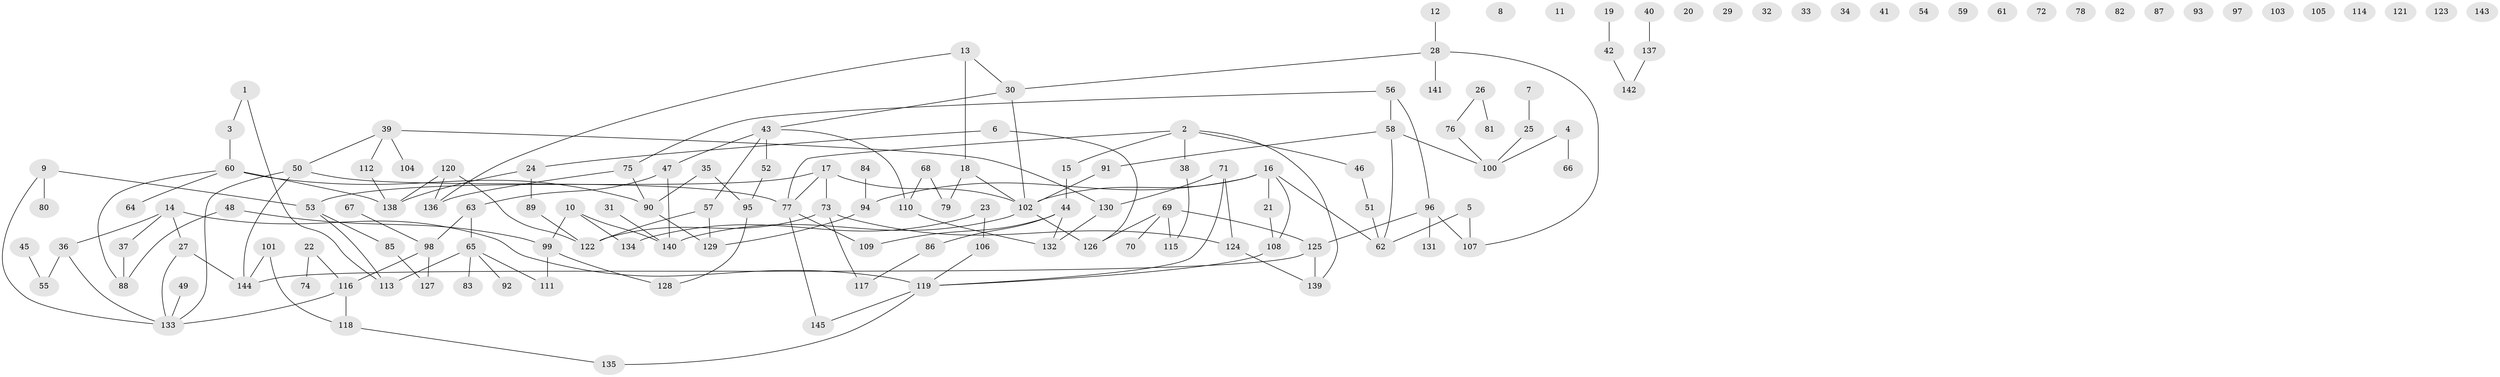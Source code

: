 // Generated by graph-tools (version 1.1) at 2025/39/03/09/25 04:39:17]
// undirected, 145 vertices, 165 edges
graph export_dot {
graph [start="1"]
  node [color=gray90,style=filled];
  1;
  2;
  3;
  4;
  5;
  6;
  7;
  8;
  9;
  10;
  11;
  12;
  13;
  14;
  15;
  16;
  17;
  18;
  19;
  20;
  21;
  22;
  23;
  24;
  25;
  26;
  27;
  28;
  29;
  30;
  31;
  32;
  33;
  34;
  35;
  36;
  37;
  38;
  39;
  40;
  41;
  42;
  43;
  44;
  45;
  46;
  47;
  48;
  49;
  50;
  51;
  52;
  53;
  54;
  55;
  56;
  57;
  58;
  59;
  60;
  61;
  62;
  63;
  64;
  65;
  66;
  67;
  68;
  69;
  70;
  71;
  72;
  73;
  74;
  75;
  76;
  77;
  78;
  79;
  80;
  81;
  82;
  83;
  84;
  85;
  86;
  87;
  88;
  89;
  90;
  91;
  92;
  93;
  94;
  95;
  96;
  97;
  98;
  99;
  100;
  101;
  102;
  103;
  104;
  105;
  106;
  107;
  108;
  109;
  110;
  111;
  112;
  113;
  114;
  115;
  116;
  117;
  118;
  119;
  120;
  121;
  122;
  123;
  124;
  125;
  126;
  127;
  128;
  129;
  130;
  131;
  132;
  133;
  134;
  135;
  136;
  137;
  138;
  139;
  140;
  141;
  142;
  143;
  144;
  145;
  1 -- 3;
  1 -- 113;
  2 -- 15;
  2 -- 38;
  2 -- 46;
  2 -- 77;
  2 -- 139;
  3 -- 60;
  4 -- 66;
  4 -- 100;
  5 -- 62;
  5 -- 107;
  6 -- 24;
  6 -- 126;
  7 -- 25;
  9 -- 53;
  9 -- 80;
  9 -- 133;
  10 -- 99;
  10 -- 134;
  10 -- 140;
  12 -- 28;
  13 -- 18;
  13 -- 30;
  13 -- 136;
  14 -- 27;
  14 -- 36;
  14 -- 37;
  14 -- 119;
  15 -- 44;
  16 -- 21;
  16 -- 62;
  16 -- 94;
  16 -- 102;
  16 -- 108;
  17 -- 53;
  17 -- 73;
  17 -- 77;
  17 -- 102;
  18 -- 79;
  18 -- 102;
  19 -- 42;
  21 -- 108;
  22 -- 74;
  22 -- 116;
  23 -- 106;
  23 -- 134;
  24 -- 89;
  24 -- 138;
  25 -- 100;
  26 -- 76;
  26 -- 81;
  27 -- 133;
  27 -- 144;
  28 -- 30;
  28 -- 107;
  28 -- 141;
  30 -- 43;
  30 -- 102;
  31 -- 140;
  35 -- 90;
  35 -- 95;
  36 -- 55;
  36 -- 133;
  37 -- 88;
  38 -- 115;
  39 -- 50;
  39 -- 104;
  39 -- 112;
  39 -- 130;
  40 -- 137;
  42 -- 142;
  43 -- 47;
  43 -- 52;
  43 -- 57;
  43 -- 110;
  44 -- 86;
  44 -- 109;
  44 -- 132;
  45 -- 55;
  46 -- 51;
  47 -- 63;
  47 -- 140;
  48 -- 88;
  48 -- 99;
  49 -- 133;
  50 -- 77;
  50 -- 133;
  50 -- 144;
  51 -- 62;
  52 -- 95;
  53 -- 85;
  53 -- 113;
  56 -- 58;
  56 -- 75;
  56 -- 96;
  57 -- 122;
  57 -- 129;
  58 -- 62;
  58 -- 91;
  58 -- 100;
  60 -- 64;
  60 -- 88;
  60 -- 90;
  60 -- 138;
  63 -- 65;
  63 -- 98;
  65 -- 83;
  65 -- 92;
  65 -- 111;
  65 -- 113;
  67 -- 98;
  68 -- 79;
  68 -- 110;
  69 -- 70;
  69 -- 115;
  69 -- 125;
  69 -- 126;
  71 -- 119;
  71 -- 124;
  71 -- 130;
  73 -- 117;
  73 -- 122;
  73 -- 124;
  75 -- 90;
  75 -- 136;
  76 -- 100;
  77 -- 109;
  77 -- 145;
  84 -- 94;
  85 -- 127;
  86 -- 117;
  89 -- 122;
  90 -- 129;
  91 -- 102;
  94 -- 129;
  95 -- 128;
  96 -- 107;
  96 -- 125;
  96 -- 131;
  98 -- 116;
  98 -- 127;
  99 -- 111;
  99 -- 128;
  101 -- 118;
  101 -- 144;
  102 -- 126;
  102 -- 140;
  106 -- 119;
  108 -- 119;
  110 -- 132;
  112 -- 138;
  116 -- 118;
  116 -- 133;
  118 -- 135;
  119 -- 135;
  119 -- 145;
  120 -- 122;
  120 -- 136;
  120 -- 138;
  124 -- 139;
  125 -- 139;
  125 -- 144;
  130 -- 132;
  137 -- 142;
}
